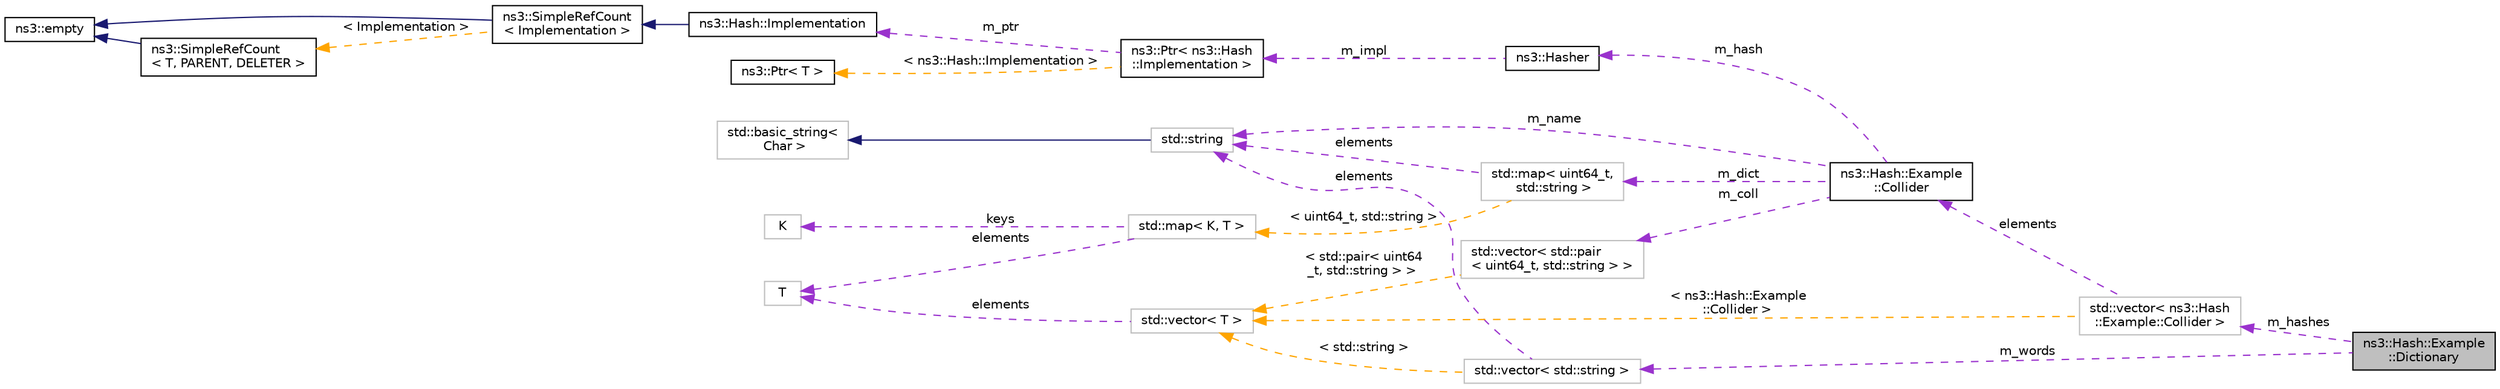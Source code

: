 digraph "ns3::Hash::Example::Dictionary"
{
 // LATEX_PDF_SIZE
  edge [fontname="Helvetica",fontsize="10",labelfontname="Helvetica",labelfontsize="10"];
  node [fontname="Helvetica",fontsize="10",shape=record];
  rankdir="LR";
  Node1 [label="ns3::Hash::Example\l::Dictionary",height=0.2,width=0.4,color="black", fillcolor="grey75", style="filled", fontcolor="black",tooltip="Word list and hashers to test."];
  Node2 -> Node1 [dir="back",color="darkorchid3",fontsize="10",style="dashed",label=" m_hashes" ,fontname="Helvetica"];
  Node2 [label="std::vector\< ns3::Hash\l::Example::Collider \>",height=0.2,width=0.4,color="grey75", fillcolor="white", style="filled",tooltip=" "];
  Node3 -> Node2 [dir="back",color="darkorchid3",fontsize="10",style="dashed",label=" elements" ,fontname="Helvetica"];
  Node3 [label="ns3::Hash::Example\l::Collider",height=0.2,width=0.4,color="black", fillcolor="white", style="filled",URL="$classns3_1_1_hash_1_1_example_1_1_collider.html",tooltip="Keep track of collisions."];
  Node4 -> Node3 [dir="back",color="darkorchid3",fontsize="10",style="dashed",label=" m_dict" ,fontname="Helvetica"];
  Node4 [label="std::map\< uint64_t,\l std::string \>",height=0.2,width=0.4,color="grey75", fillcolor="white", style="filled",tooltip=" "];
  Node5 -> Node4 [dir="back",color="darkorchid3",fontsize="10",style="dashed",label=" elements" ,fontname="Helvetica"];
  Node5 [label="std::string",height=0.2,width=0.4,color="grey75", fillcolor="white", style="filled",tooltip=" "];
  Node6 -> Node5 [dir="back",color="midnightblue",fontsize="10",style="solid",fontname="Helvetica"];
  Node6 [label="std::basic_string\<\l Char \>",height=0.2,width=0.4,color="grey75", fillcolor="white", style="filled",tooltip=" "];
  Node7 -> Node4 [dir="back",color="orange",fontsize="10",style="dashed",label=" \< uint64_t, std::string \>" ,fontname="Helvetica"];
  Node7 [label="std::map\< K, T \>",height=0.2,width=0.4,color="grey75", fillcolor="white", style="filled",tooltip=" "];
  Node8 -> Node7 [dir="back",color="darkorchid3",fontsize="10",style="dashed",label=" keys" ,fontname="Helvetica"];
  Node8 [label="K",height=0.2,width=0.4,color="grey75", fillcolor="white", style="filled",tooltip=" "];
  Node9 -> Node7 [dir="back",color="darkorchid3",fontsize="10",style="dashed",label=" elements" ,fontname="Helvetica"];
  Node9 [label="T",height=0.2,width=0.4,color="grey75", fillcolor="white", style="filled",tooltip=" "];
  Node10 -> Node3 [dir="back",color="darkorchid3",fontsize="10",style="dashed",label=" m_coll" ,fontname="Helvetica"];
  Node10 [label="std::vector\< std::pair\l\< uint64_t, std::string \> \>",height=0.2,width=0.4,color="grey75", fillcolor="white", style="filled",tooltip=" "];
  Node11 -> Node10 [dir="back",color="orange",fontsize="10",style="dashed",label=" \< std::pair\< uint64\l_t, std::string \> \>" ,fontname="Helvetica"];
  Node11 [label="std::vector\< T \>",height=0.2,width=0.4,color="grey75", fillcolor="white", style="filled",tooltip=" "];
  Node9 -> Node11 [dir="back",color="darkorchid3",fontsize="10",style="dashed",label=" elements" ,fontname="Helvetica"];
  Node5 -> Node3 [dir="back",color="darkorchid3",fontsize="10",style="dashed",label=" m_name" ,fontname="Helvetica"];
  Node12 -> Node3 [dir="back",color="darkorchid3",fontsize="10",style="dashed",label=" m_hash" ,fontname="Helvetica"];
  Node12 [label="ns3::Hasher",height=0.2,width=0.4,color="black", fillcolor="white", style="filled",URL="$classns3_1_1_hasher.html",tooltip="Generic Hash function interface."];
  Node13 -> Node12 [dir="back",color="darkorchid3",fontsize="10",style="dashed",label=" m_impl" ,fontname="Helvetica"];
  Node13 [label="ns3::Ptr\< ns3::Hash\l::Implementation \>",height=0.2,width=0.4,color="black", fillcolor="white", style="filled",URL="$classns3_1_1_ptr.html",tooltip=" "];
  Node14 -> Node13 [dir="back",color="darkorchid3",fontsize="10",style="dashed",label=" m_ptr" ,fontname="Helvetica"];
  Node14 [label="ns3::Hash::Implementation",height=0.2,width=0.4,color="black", fillcolor="white", style="filled",URL="$classns3_1_1_hash_1_1_implementation.html",tooltip="Hash function implementation base class."];
  Node15 -> Node14 [dir="back",color="midnightblue",fontsize="10",style="solid",fontname="Helvetica"];
  Node15 [label="ns3::SimpleRefCount\l\< Implementation \>",height=0.2,width=0.4,color="black", fillcolor="white", style="filled",URL="$classns3_1_1_simple_ref_count.html",tooltip=" "];
  Node16 -> Node15 [dir="back",color="midnightblue",fontsize="10",style="solid",fontname="Helvetica"];
  Node16 [label="ns3::empty",height=0.2,width=0.4,color="black", fillcolor="white", style="filled",URL="$classns3_1_1empty.html",tooltip="make Callback use a separate empty type"];
  Node17 -> Node15 [dir="back",color="orange",fontsize="10",style="dashed",label=" \< Implementation \>" ,fontname="Helvetica"];
  Node17 [label="ns3::SimpleRefCount\l\< T, PARENT, DELETER \>",height=0.2,width=0.4,color="black", fillcolor="white", style="filled",URL="$classns3_1_1_simple_ref_count.html",tooltip="A template-based reference counting class."];
  Node16 -> Node17 [dir="back",color="midnightblue",fontsize="10",style="solid",fontname="Helvetica"];
  Node18 -> Node13 [dir="back",color="orange",fontsize="10",style="dashed",label=" \< ns3::Hash::Implementation \>" ,fontname="Helvetica"];
  Node18 [label="ns3::Ptr\< T \>",height=0.2,width=0.4,color="black", fillcolor="white", style="filled",URL="$classns3_1_1_ptr.html",tooltip="Smart pointer class similar to boost::intrusive_ptr."];
  Node11 -> Node2 [dir="back",color="orange",fontsize="10",style="dashed",label=" \< ns3::Hash::Example\l::Collider \>" ,fontname="Helvetica"];
  Node19 -> Node1 [dir="back",color="darkorchid3",fontsize="10",style="dashed",label=" m_words" ,fontname="Helvetica"];
  Node19 [label="std::vector\< std::string \>",height=0.2,width=0.4,color="grey75", fillcolor="white", style="filled",tooltip=" "];
  Node5 -> Node19 [dir="back",color="darkorchid3",fontsize="10",style="dashed",label=" elements" ,fontname="Helvetica"];
  Node11 -> Node19 [dir="back",color="orange",fontsize="10",style="dashed",label=" \< std::string \>" ,fontname="Helvetica"];
}
